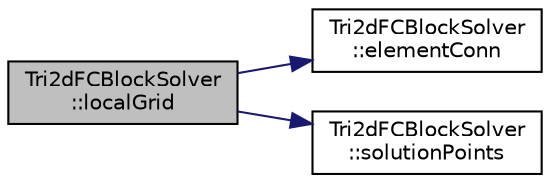 digraph "Tri2dFCBlockSolver::localGrid"
{
  edge [fontname="Helvetica",fontsize="10",labelfontname="Helvetica",labelfontsize="10"];
  node [fontname="Helvetica",fontsize="10",shape=record];
  rankdir="LR";
  Node1 [label="Tri2dFCBlockSolver\l::localGrid",height=0.2,width=0.4,color="black", fillcolor="grey75", style="filled" fontcolor="black"];
  Node1 -> Node2 [color="midnightblue",fontsize="10",style="solid",fontname="Helvetica"];
  Node2 [label="Tri2dFCBlockSolver\l::elementConn",height=0.2,width=0.4,color="black", fillcolor="white", style="filled",URL="$classTri2dFCBlockSolver.html#aa146d879159be3c428158991284ea335",tooltip="Returns solution point locations in the standard equilateral triangle. "];
  Node1 -> Node3 [color="midnightblue",fontsize="10",style="solid",fontname="Helvetica"];
  Node3 [label="Tri2dFCBlockSolver\l::solutionPoints",height=0.2,width=0.4,color="black", fillcolor="white", style="filled",URL="$classTri2dFCBlockSolver.html#af85bea6048c0c2ad865934e8e109968d",tooltip="Returns solution point locations in the standard equilateral triangle. "];
}
